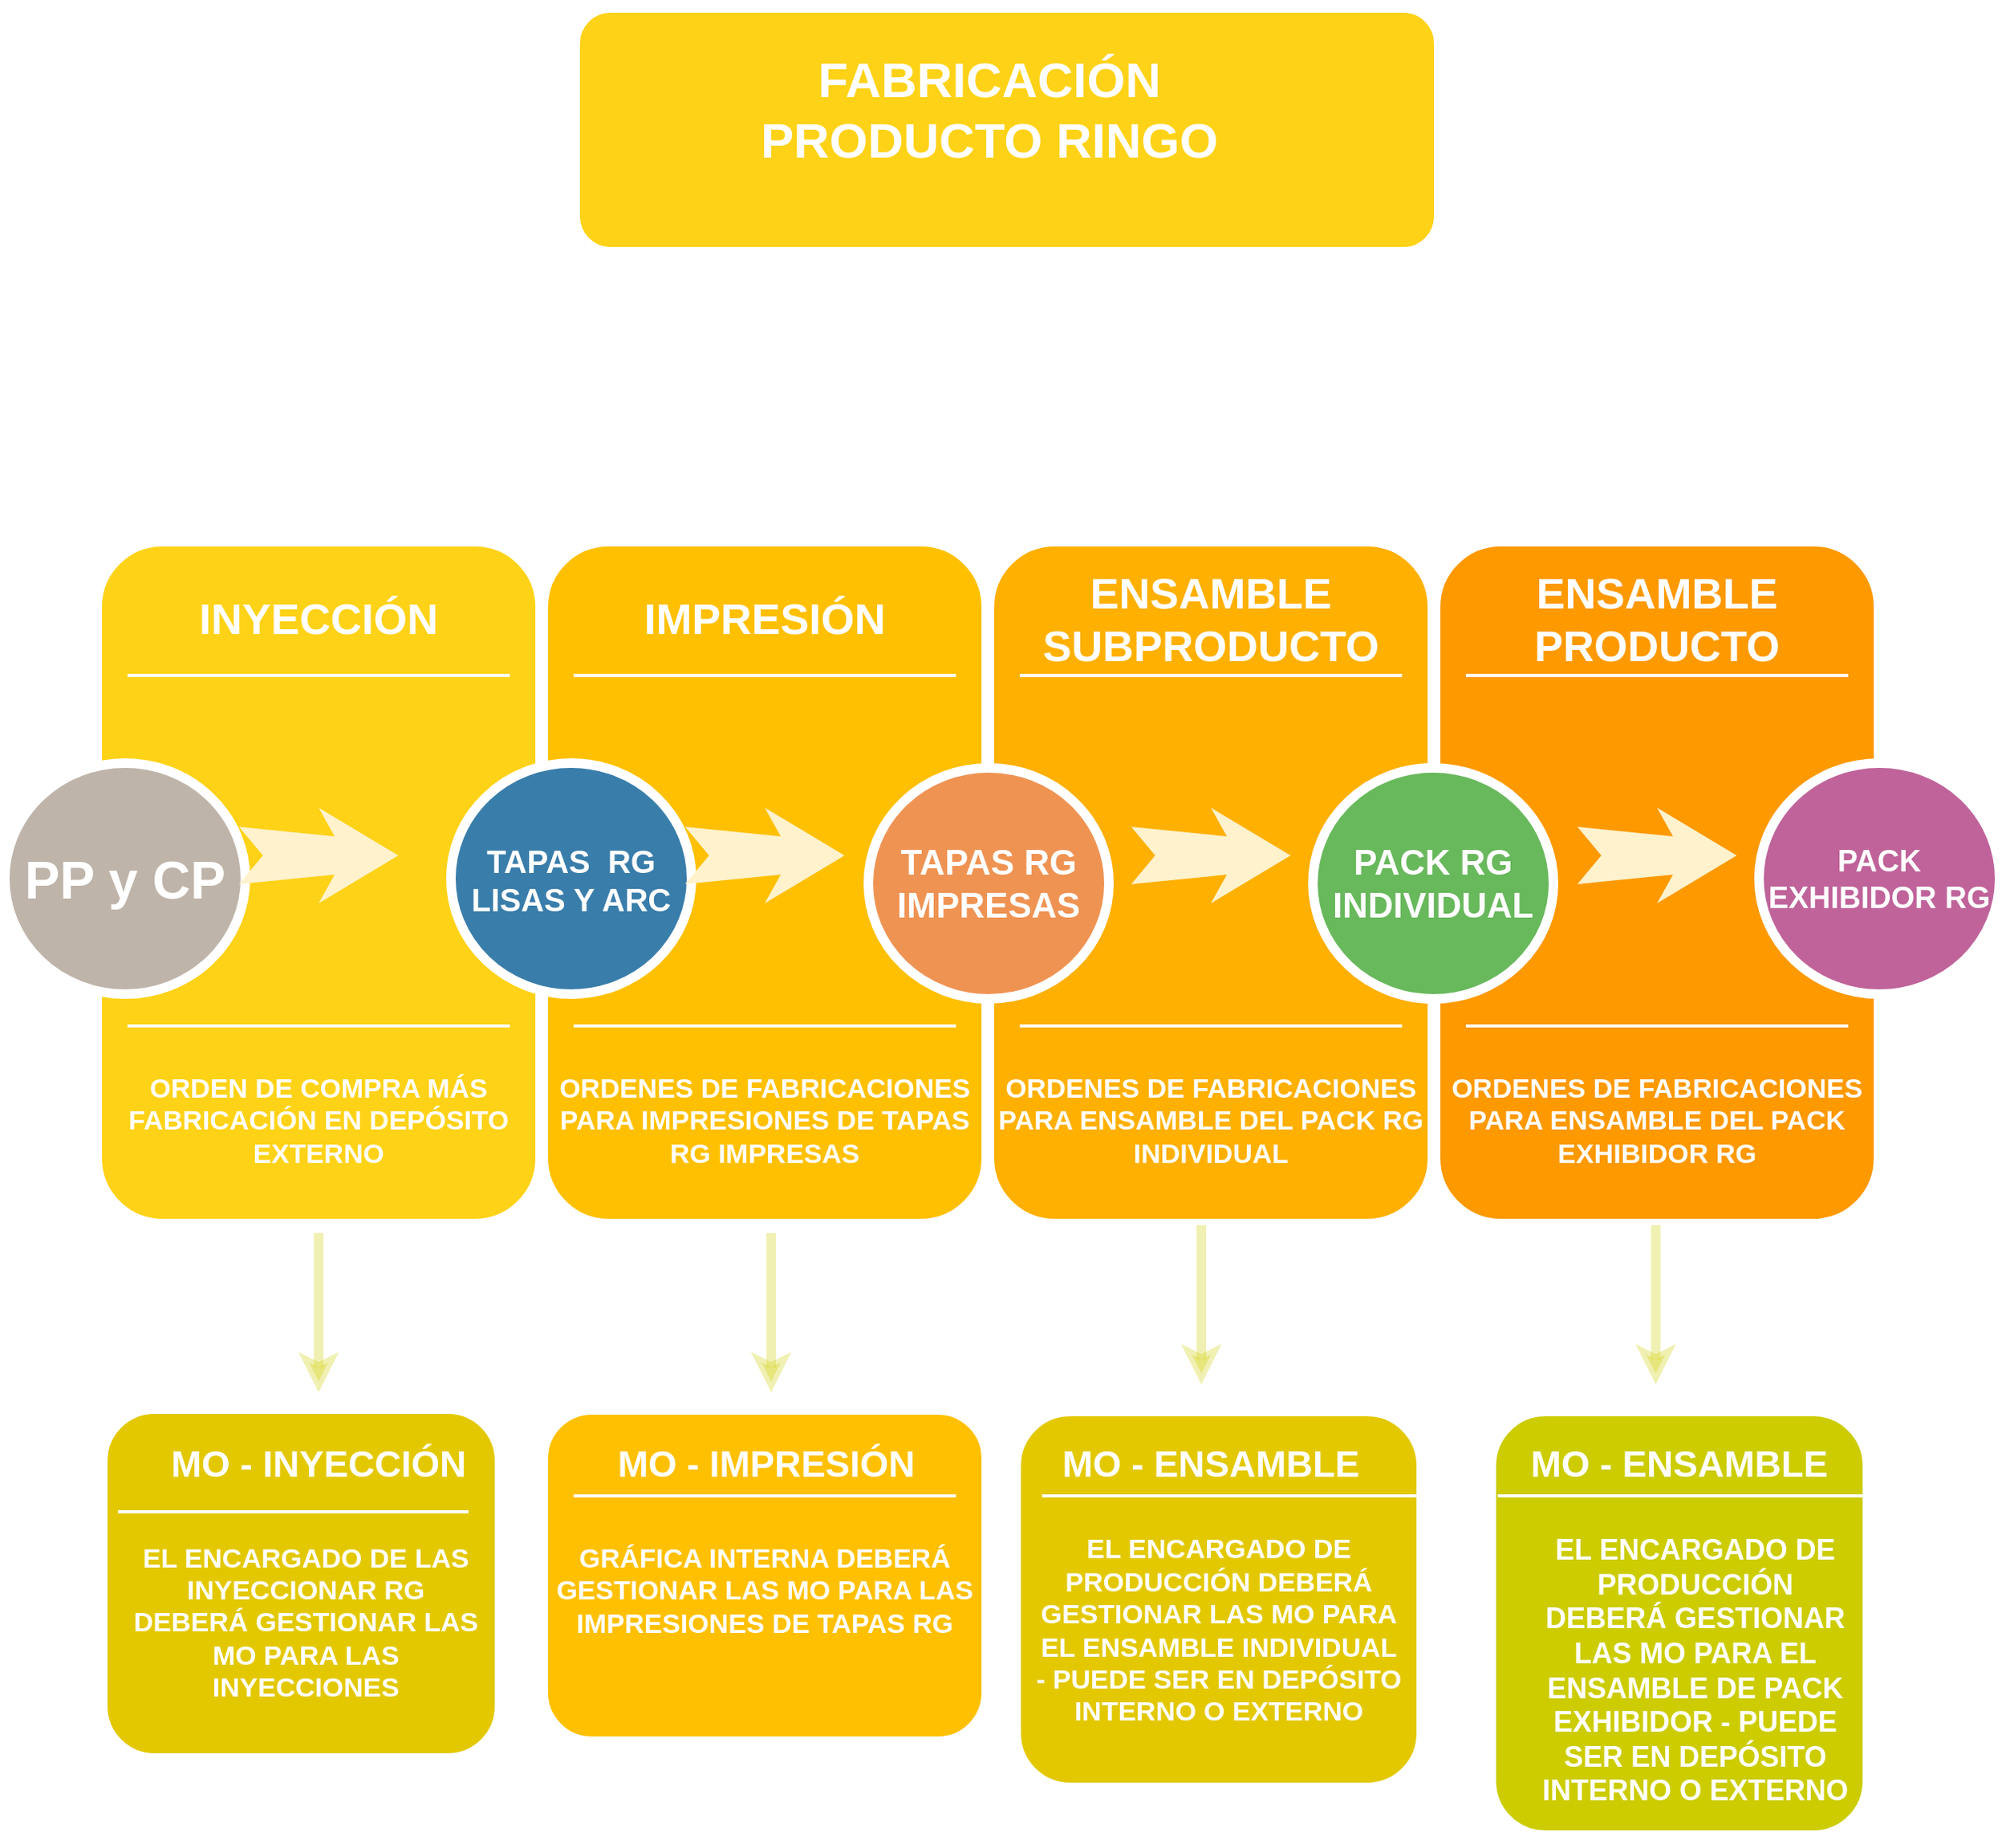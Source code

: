 <mxfile version="20.0.4" type="google"><diagram name="Page-1" id="12e1b939-464a-85fe-373e-61e167be1490"><mxGraphModel grid="1" page="1" gridSize="10" guides="1" tooltips="1" connect="1" arrows="1" fold="1" pageScale="1.5" pageWidth="1169" pageHeight="827" background="none" math="0" shadow="0"><root><mxCell id="0"/><mxCell id="1" parent="0"/><mxCell id="60da8b9f42644d3a-2" value="" style="whiteSpace=wrap;html=1;rounded=1;shadow=0;strokeWidth=8;fontSize=20;align=center;fillColor=#FED217;strokeColor=#FFFFFF;" vertex="1" parent="1"><mxGeometry x="316" y="405" width="280" height="430" as="geometry"/></mxCell><mxCell id="60da8b9f42644d3a-3" value="INYECCIÓN" style="text;html=1;strokeColor=none;fillColor=none;align=center;verticalAlign=middle;whiteSpace=wrap;rounded=0;shadow=0;fontSize=27;fontColor=#FFFFFF;fontStyle=1" vertex="1" parent="1"><mxGeometry x="316" y="425" width="280" height="60" as="geometry"/></mxCell><mxCell id="Qh4_2OcWg2zGcA8DcSAp-13" value="" style="edgeStyle=orthogonalEdgeStyle;rounded=0;orthogonalLoop=1;jettySize=auto;html=1;fontSize=23;fontColor=#FFFFFF;opacity=30;shadow=0;strokeWidth=6;strokeColor=#CCCC00;" edge="1" parent="1"><mxGeometry relative="1" as="geometry"><mxPoint x="456" y="840" as="sourcePoint"/><mxPoint x="456" y="940" as="targetPoint"/></mxGeometry></mxCell><mxCell id="60da8b9f42644d3a-4" value="&lt;font style=&quot;font-size: 17px;&quot;&gt;&lt;b&gt;ORDEN DE COMPRA MÁS FABRICACIÓN EN DEPÓSITO EXTERNO&lt;/b&gt;&lt;/font&gt;" style="text;html=1;strokeColor=none;fillColor=none;align=center;verticalAlign=middle;whiteSpace=wrap;rounded=0;shadow=0;fontSize=14;fontColor=#FFFFFF;" vertex="1" parent="1"><mxGeometry x="316" y="725" width="280" height="90" as="geometry"/></mxCell><mxCell id="60da8b9f42644d3a-6" value="" style="line;strokeWidth=2;html=1;rounded=0;shadow=0;fontSize=27;align=center;fillColor=none;strokeColor=#FFFFFF;" vertex="1" parent="1"><mxGeometry x="336" y="485" width="240" height="10" as="geometry"/></mxCell><mxCell id="60da8b9f42644d3a-7" value="" style="line;strokeWidth=2;html=1;rounded=0;shadow=0;fontSize=27;align=center;fillColor=none;strokeColor=#FFFFFF;" vertex="1" parent="1"><mxGeometry x="336" y="705" width="240" height="10" as="geometry"/></mxCell><mxCell id="60da8b9f42644d3a-8" value="&lt;font style=&quot;font-size: 33px;&quot;&gt;&lt;b&gt;PP y CP&lt;/b&gt;&lt;/font&gt;" style="ellipse;whiteSpace=wrap;html=1;rounded=0;shadow=0;strokeWidth=6;fontSize=14;align=center;fillColor=#BFB4A9;strokeColor=#FFFFFF;fontColor=#FFFFFF;" vertex="1" parent="1"><mxGeometry x="259" y="545" width="151" height="145" as="geometry"/></mxCell><mxCell id="60da8b9f42644d3a-9" value="" style="html=1;shadow=0;dashed=0;align=center;verticalAlign=middle;shape=mxgraph.arrows2.stylisedArrow;dy=0.6;dx=40;notch=15;feather=0.4;rounded=0;strokeWidth=1;fontSize=27;strokeColor=none;fillColor=#fff2cc;" vertex="1" parent="1"><mxGeometry x="406" y="573" width="100" height="60" as="geometry"/></mxCell><mxCell id="60da8b9f42644d3a-17" value="" style="whiteSpace=wrap;html=1;rounded=1;shadow=0;strokeWidth=8;fontSize=20;align=center;fillColor=#FFC001;strokeColor=#FFFFFF;" vertex="1" parent="1"><mxGeometry x="596" y="405" width="280" height="430" as="geometry"/></mxCell><mxCell id="60da8b9f42644d3a-18" value="IMPRESIÓN" style="text;html=1;strokeColor=none;fillColor=none;align=center;verticalAlign=middle;whiteSpace=wrap;rounded=0;shadow=0;fontSize=27;fontColor=#FFFFFF;fontStyle=1" vertex="1" parent="1"><mxGeometry x="596" y="425" width="280" height="60" as="geometry"/></mxCell><mxCell id="60da8b9f42644d3a-19" value="&lt;font style=&quot;font-size: 17px;&quot;&gt;ORDENES DE FABRICACIONES PARA IMPRESIONES DE TAPAS RG IMPRESAS&lt;/font&gt;" style="text;html=1;strokeColor=none;fillColor=none;align=center;verticalAlign=middle;whiteSpace=wrap;rounded=0;shadow=0;fontSize=14;fontColor=#FFFFFF;fontStyle=1" vertex="1" parent="1"><mxGeometry x="596" y="725" width="280" height="90" as="geometry"/></mxCell><mxCell id="60da8b9f42644d3a-20" value="" style="line;strokeWidth=2;html=1;rounded=0;shadow=0;fontSize=27;align=center;fillColor=none;strokeColor=#FFFFFF;" vertex="1" parent="1"><mxGeometry x="616" y="485" width="240" height="10" as="geometry"/></mxCell><mxCell id="60da8b9f42644d3a-21" value="" style="line;strokeWidth=2;html=1;rounded=0;shadow=0;fontSize=27;align=center;fillColor=none;strokeColor=#FFFFFF;" vertex="1" parent="1"><mxGeometry x="616" y="705" width="240" height="10" as="geometry"/></mxCell><mxCell id="60da8b9f42644d3a-22" value="&lt;font style=&quot;font-size: 20px;&quot;&gt;TAPAS&amp;nbsp; RG LISAS Y ARC&lt;/font&gt;" style="ellipse;whiteSpace=wrap;html=1;rounded=0;shadow=0;strokeWidth=6;fontSize=14;align=center;fillColor=#397DAA;strokeColor=#FFFFFF;fontColor=#FFFFFF;fontStyle=1" vertex="1" parent="1"><mxGeometry x="539" y="545" width="151" height="145" as="geometry"/></mxCell><mxCell id="60da8b9f42644d3a-23" value="" style="html=1;shadow=0;dashed=0;align=center;verticalAlign=middle;shape=mxgraph.arrows2.stylisedArrow;dy=0.6;dx=40;notch=15;feather=0.4;rounded=0;strokeWidth=1;fontSize=27;strokeColor=none;fillColor=#fff2cc;" vertex="1" parent="1"><mxGeometry x="686" y="573" width="100" height="60" as="geometry"/></mxCell><mxCell id="60da8b9f42644d3a-24" value="" style="whiteSpace=wrap;html=1;rounded=1;shadow=0;strokeWidth=8;fontSize=20;align=center;fillColor=#FFB001;strokeColor=#FFFFFF;" vertex="1" parent="1"><mxGeometry x="876" y="405" width="280" height="430" as="geometry"/></mxCell><mxCell id="60da8b9f42644d3a-25" value="ENSAMBLE SUBPRODUCTO" style="text;html=1;strokeColor=none;fillColor=none;align=center;verticalAlign=middle;whiteSpace=wrap;rounded=0;shadow=0;fontSize=27;fontColor=#FFFFFF;fontStyle=1" vertex="1" parent="1"><mxGeometry x="876" y="425" width="280" height="60" as="geometry"/></mxCell><mxCell id="60da8b9f42644d3a-26" value="&lt;span style=&quot;font-size: 17px; font-weight: 700;&quot;&gt;ORDENES DE FABRICACIONES PARA ENSAMBLE DEL PACK RG INDIVIDUAL&lt;/span&gt;" style="text;html=1;strokeColor=none;fillColor=none;align=center;verticalAlign=middle;whiteSpace=wrap;rounded=0;shadow=0;fontSize=14;fontColor=#FFFFFF;" vertex="1" parent="1"><mxGeometry x="876" y="725" width="280" height="90" as="geometry"/></mxCell><mxCell id="60da8b9f42644d3a-27" value="" style="line;strokeWidth=2;html=1;rounded=0;shadow=0;fontSize=27;align=center;fillColor=none;strokeColor=#FFFFFF;" vertex="1" parent="1"><mxGeometry x="896" y="485" width="240" height="10" as="geometry"/></mxCell><mxCell id="60da8b9f42644d3a-28" value="" style="line;strokeWidth=2;html=1;rounded=0;shadow=0;fontSize=27;align=center;fillColor=none;strokeColor=#FFFFFF;" vertex="1" parent="1"><mxGeometry x="896" y="705" width="240" height="10" as="geometry"/></mxCell><mxCell id="60da8b9f42644d3a-29" value="&lt;font style=&quot;font-size: 22px;&quot;&gt;TAPAS RG IMPRESAS&lt;/font&gt;" style="ellipse;whiteSpace=wrap;html=1;rounded=0;shadow=0;strokeWidth=6;fontSize=14;align=center;fillColor=#EF9353;strokeColor=#FFFFFF;fontColor=#FFFFFF;fontStyle=1" vertex="1" parent="1"><mxGeometry x="801" y="548" width="151" height="145" as="geometry"/></mxCell><mxCell id="60da8b9f42644d3a-30" value="" style="html=1;shadow=0;dashed=0;align=center;verticalAlign=middle;shape=mxgraph.arrows2.stylisedArrow;dy=0.6;dx=40;notch=15;feather=0.4;rounded=0;strokeWidth=1;fontSize=27;strokeColor=none;fillColor=#fff2cc;" vertex="1" parent="1"><mxGeometry x="966" y="573" width="100" height="60" as="geometry"/></mxCell><mxCell id="60da8b9f42644d3a-31" value="" style="whiteSpace=wrap;html=1;rounded=1;shadow=0;strokeWidth=8;fontSize=20;align=center;fillColor=#FE9900;strokeColor=#FFFFFF;" vertex="1" parent="1"><mxGeometry x="1156" y="405" width="280" height="430" as="geometry"/></mxCell><mxCell id="60da8b9f42644d3a-32" value="ENSAMBLE PRODUCTO" style="text;html=1;strokeColor=none;fillColor=none;align=center;verticalAlign=middle;whiteSpace=wrap;rounded=0;shadow=0;fontSize=27;fontColor=#FFFFFF;fontStyle=1" vertex="1" parent="1"><mxGeometry x="1156" y="425" width="280" height="60" as="geometry"/></mxCell><mxCell id="60da8b9f42644d3a-33" value="&lt;span style=&quot;font-size: 17px; font-weight: 700;&quot;&gt;ORDENES DE FABRICACIONES PARA ENSAMBLE DEL PACK EXHIBIDOR RG&lt;/span&gt;" style="text;html=1;strokeColor=none;fillColor=none;align=center;verticalAlign=middle;whiteSpace=wrap;rounded=0;shadow=0;fontSize=14;fontColor=#FFFFFF;" vertex="1" parent="1"><mxGeometry x="1156" y="725" width="280" height="90" as="geometry"/></mxCell><mxCell id="60da8b9f42644d3a-34" value="" style="line;strokeWidth=2;html=1;rounded=0;shadow=0;fontSize=27;align=center;fillColor=none;strokeColor=#FFFFFF;" vertex="1" parent="1"><mxGeometry x="1176" y="485" width="240" height="10" as="geometry"/></mxCell><mxCell id="60da8b9f42644d3a-35" value="" style="line;strokeWidth=2;html=1;rounded=0;shadow=0;fontSize=27;align=center;fillColor=none;strokeColor=#FFFFFF;" vertex="1" parent="1"><mxGeometry x="1176" y="705" width="240" height="10" as="geometry"/></mxCell><mxCell id="60da8b9f42644d3a-36" value="&lt;font style=&quot;font-size: 22px;&quot;&gt;PACK RG INDIVIDUAL&lt;/font&gt;" style="ellipse;whiteSpace=wrap;html=1;rounded=0;shadow=0;strokeWidth=6;fontSize=14;align=center;fillColor=#68B85C;strokeColor=#FFFFFF;fontColor=#FFFFFF;fontStyle=1" vertex="1" parent="1"><mxGeometry x="1080" y="548" width="151" height="145" as="geometry"/></mxCell><mxCell id="60da8b9f42644d3a-37" value="" style="html=1;shadow=0;dashed=0;align=center;verticalAlign=middle;shape=mxgraph.arrows2.stylisedArrow;dy=0.6;dx=40;notch=15;feather=0.4;rounded=0;strokeWidth=1;fontSize=27;strokeColor=none;fillColor=#fff2cc;" vertex="1" parent="1"><mxGeometry x="1246" y="573" width="100" height="60" as="geometry"/></mxCell><mxCell id="60da8b9f42644d3a-38" value="&lt;font style=&quot;font-size: 19px;&quot;&gt;PACK EXHIBIDOR RG&lt;/font&gt;" style="ellipse;whiteSpace=wrap;html=1;rounded=0;shadow=0;strokeWidth=6;fontSize=19;align=center;fillColor=#BF639A;strokeColor=#FFFFFF;fontColor=#FFFFFF;fontStyle=1" vertex="1" parent="1"><mxGeometry x="1360" y="545" width="151" height="145" as="geometry"/></mxCell><mxCell id="YPgCzz2Gq1NOyjH7i0fF-2" value="" style="whiteSpace=wrap;html=1;rounded=1;shadow=0;strokeWidth=8;fontSize=20;align=center;fillColor=#FED217;strokeColor=#FFFFFF;" vertex="1" parent="1"><mxGeometry x="616" y="70" width="544" height="155" as="geometry"/></mxCell><mxCell id="YPgCzz2Gq1NOyjH7i0fF-4" value="&lt;font style=&quot;font-size: 31px;&quot;&gt;FABRICACIÓN PRODUCTO RINGO&lt;/font&gt;" style="text;html=1;strokeColor=none;fillColor=none;align=center;verticalAlign=middle;whiteSpace=wrap;rounded=0;shadow=0;fontSize=27;fontColor=#FFFFFF;fontStyle=1" vertex="1" parent="1"><mxGeometry x="701.5" y="90" width="350" height="90" as="geometry"/></mxCell><mxCell id="Qh4_2OcWg2zGcA8DcSAp-4" value="" style="whiteSpace=wrap;html=1;rounded=1;shadow=0;strokeWidth=8;fontSize=20;align=center;fillColor=#FFC001;strokeColor=#FFFFFF;" vertex="1" parent="1"><mxGeometry x="596" y="950" width="280" height="210" as="geometry"/></mxCell><mxCell id="Qh4_2OcWg2zGcA8DcSAp-6" value="&lt;span style=&quot;font-size: 17px;&quot;&gt;GRÁFICA INTERNA DEBERÁ GESTIONAR LAS MO PARA LAS IMPRESIONES DE TAPAS RG&lt;/span&gt;" style="text;html=1;strokeColor=none;fillColor=none;align=center;verticalAlign=middle;whiteSpace=wrap;rounded=0;shadow=0;fontSize=14;fontColor=#FFFFFF;fontStyle=1" vertex="1" parent="1"><mxGeometry x="596" y="1020" width="280" height="90" as="geometry"/></mxCell><mxCell id="Qh4_2OcWg2zGcA8DcSAp-9" value="&lt;font size=&quot;1&quot; style=&quot;&quot;&gt;&lt;b style=&quot;font-size: 23px;&quot;&gt;MO - IMPRESIÓN&lt;/b&gt;&lt;/font&gt;" style="text;html=1;strokeColor=none;fillColor=none;align=center;verticalAlign=middle;whiteSpace=wrap;rounded=0;shadow=0;fontSize=14;fontColor=#FFFFFF;" vertex="1" parent="1"><mxGeometry x="597" y="940" width="280" height="90" as="geometry"/></mxCell><mxCell id="Qh4_2OcWg2zGcA8DcSAp-11" value="" style="line;strokeWidth=2;html=1;rounded=0;shadow=0;fontSize=27;align=center;fillColor=none;strokeColor=#FFFFFF;" vertex="1" parent="1"><mxGeometry x="616" y="1000" width="240" height="10" as="geometry"/></mxCell><mxCell id="Qh4_2OcWg2zGcA8DcSAp-12" value="" style="whiteSpace=wrap;html=1;fontSize=23;fontColor=#000000;strokeColor=#FFFFFF;strokeWidth=7;fillColor=#e3c800;rounded=1;glass=0;shadow=0;" vertex="1" parent="1"><mxGeometry x="320" y="950" width="250" height="220" as="geometry"/></mxCell><mxCell id="Qh4_2OcWg2zGcA8DcSAp-14" value="&lt;font size=&quot;1&quot; style=&quot;&quot;&gt;&lt;b style=&quot;font-size: 23px;&quot;&gt;MO - INYECCIÓN&lt;/b&gt;&lt;/font&gt;" style="text;html=1;strokeColor=none;fillColor=none;align=center;verticalAlign=middle;whiteSpace=wrap;rounded=0;shadow=0;fontSize=14;fontColor=#FFFFFF;" vertex="1" parent="1"><mxGeometry x="316" y="940" width="280" height="90" as="geometry"/></mxCell><mxCell id="Qh4_2OcWg2zGcA8DcSAp-17" value="" style="line;strokeWidth=2;html=1;rounded=0;shadow=0;fontSize=27;align=center;fillColor=none;strokeColor=#FFFFFF;" vertex="1" parent="1"><mxGeometry x="330" y="1010" width="220" height="10" as="geometry"/></mxCell><mxCell id="Qh4_2OcWg2zGcA8DcSAp-20" value="" style="whiteSpace=wrap;html=1;fontSize=23;fontColor=#000000;strokeColor=#FFFFFF;strokeWidth=10;fillColor=#e3c800;gradientColor=none;rounded=1;" vertex="1" parent="1"><mxGeometry x="891.75" y="950" width="258.25" height="240" as="geometry"/></mxCell><mxCell id="Qh4_2OcWg2zGcA8DcSAp-22" value="&lt;font size=&quot;1&quot; style=&quot;&quot;&gt;&lt;b style=&quot;font-size: 23px;&quot;&gt;MO - ENSAMBLE&lt;/b&gt;&lt;/font&gt;" style="text;html=1;strokeColor=none;fillColor=none;align=center;verticalAlign=middle;whiteSpace=wrap;rounded=0;shadow=0;fontSize=14;fontColor=#FFFFFF;" vertex="1" parent="1"><mxGeometry x="876" y="940" width="280" height="90" as="geometry"/></mxCell><mxCell id="Qh4_2OcWg2zGcA8DcSAp-23" value="" style="line;strokeWidth=2;html=1;rounded=0;shadow=0;fontSize=27;align=center;fillColor=none;strokeColor=#FFFFFF;" vertex="1" parent="1"><mxGeometry x="910" y="1000" width="240" height="10" as="geometry"/></mxCell><mxCell id="Qh4_2OcWg2zGcA8DcSAp-24" value="&lt;span style=&quot;font-size: 17px;&quot;&gt;EL ENCARGADO DE PRODUCCIÓN DEBERÁ GESTIONAR LAS MO PARA EL ENSAMBLE INDIVIDUAL - PUEDE SER EN DEPÓSITO INTERNO O EXTERNO&lt;/span&gt;" style="text;html=1;strokeColor=none;fillColor=none;align=center;verticalAlign=middle;whiteSpace=wrap;rounded=0;shadow=0;fontSize=14;fontColor=#FFFFFF;fontStyle=1" vertex="1" parent="1"><mxGeometry x="903.81" y="1010" width="234.13" height="160" as="geometry"/></mxCell><mxCell id="Qh4_2OcWg2zGcA8DcSAp-18" value="&lt;span style=&quot;font-size: 17px;&quot;&gt;EL ENCARGADO DE LAS INYECCIONAR RG DEBERÁ GESTIONAR LAS MO PARA LAS INYECCIONES&lt;/span&gt;" style="text;html=1;strokeColor=none;fillColor=none;align=center;verticalAlign=middle;whiteSpace=wrap;rounded=0;shadow=0;fontSize=14;fontColor=#FFFFFF;fontStyle=1" vertex="1" parent="1"><mxGeometry x="336" y="1040" width="224" height="90" as="geometry"/></mxCell><mxCell id="Qh4_2OcWg2zGcA8DcSAp-26" value="" style="whiteSpace=wrap;html=1;rounded=1;shadow=0;glass=0;fontSize=23;fontColor=#FFFFFF;strokeColor=#FFFFFF;strokeWidth=10;gradientColor=none;fillColor=#CCCC00;" vertex="1" parent="1"><mxGeometry x="1190" y="950" width="240" height="270" as="geometry"/></mxCell><mxCell id="Qh4_2OcWg2zGcA8DcSAp-28" value="&lt;font size=&quot;1&quot; style=&quot;&quot;&gt;&lt;b style=&quot;font-size: 23px;&quot;&gt;MO - ENSAMBLE&lt;/b&gt;&lt;/font&gt;" style="text;html=1;strokeColor=none;fillColor=none;align=center;verticalAlign=middle;whiteSpace=wrap;rounded=0;shadow=0;fontSize=14;fontColor=#FFFFFF;" vertex="1" parent="1"><mxGeometry x="1170" y="940" width="280" height="90" as="geometry"/></mxCell><mxCell id="Qh4_2OcWg2zGcA8DcSAp-29" value="&lt;span style=&quot;font-size: 18px;&quot;&gt;EL ENCARGADO DE PRODUCCIÓN DEBERÁ GESTIONAR LAS MO PARA EL ENSAMBLE DE PACK EXHIBIDOR - PUEDE SER EN DEPÓSITO INTERNO O EXTERNO&lt;/span&gt;" style="text;html=1;strokeColor=none;fillColor=none;align=center;verticalAlign=middle;whiteSpace=wrap;rounded=0;shadow=0;fontSize=18;fontColor=#FFFFFF;fontStyle=1" vertex="1" parent="1"><mxGeometry x="1220" y="1090" width="200" height="50" as="geometry"/></mxCell><mxCell id="Qh4_2OcWg2zGcA8DcSAp-30" value="" style="line;strokeWidth=2;html=1;rounded=0;shadow=0;fontSize=27;align=center;fillColor=none;strokeColor=#FFFFFF;" vertex="1" parent="1"><mxGeometry x="1196" y="1000" width="240" height="10" as="geometry"/></mxCell><mxCell id="Qh4_2OcWg2zGcA8DcSAp-34" value="" style="edgeStyle=orthogonalEdgeStyle;rounded=0;orthogonalLoop=1;jettySize=auto;html=1;fontSize=23;fontColor=#FFFFFF;opacity=30;shadow=0;strokeWidth=6;strokeColor=#CCCC00;" edge="1" parent="1"><mxGeometry relative="1" as="geometry"><mxPoint x="740" y="840" as="sourcePoint"/><mxPoint x="740" y="940" as="targetPoint"/></mxGeometry></mxCell><mxCell id="Qh4_2OcWg2zGcA8DcSAp-35" value="" style="edgeStyle=orthogonalEdgeStyle;rounded=0;orthogonalLoop=1;jettySize=auto;html=1;fontSize=23;fontColor=#FFFFFF;opacity=30;shadow=0;strokeWidth=6;strokeColor=#CCCC00;" edge="1" parent="1"><mxGeometry relative="1" as="geometry"><mxPoint x="1010" y="835" as="sourcePoint"/><mxPoint x="1010" y="935" as="targetPoint"/></mxGeometry></mxCell><mxCell id="Qh4_2OcWg2zGcA8DcSAp-36" value="" style="edgeStyle=orthogonalEdgeStyle;rounded=0;orthogonalLoop=1;jettySize=auto;html=1;fontSize=23;fontColor=#FFFFFF;opacity=30;shadow=0;strokeWidth=6;strokeColor=#CCCC00;" edge="1" parent="1"><mxGeometry relative="1" as="geometry"><mxPoint x="1295.17" y="835" as="sourcePoint"/><mxPoint x="1295.17" y="935" as="targetPoint"/></mxGeometry></mxCell></root></mxGraphModel></diagram></mxfile>